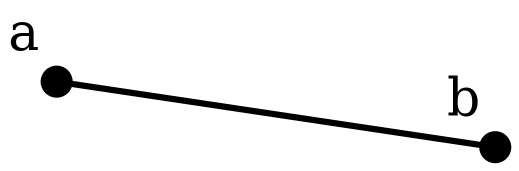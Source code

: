 graph {
	layout = neato	a[shape="point", width=0.2, fontsize=25 xlabel="a"] 
	b[shape="point", width=0.2, fontsize=25 xlabel="b"] 
	a--b [penwidth=3, len=2.9562584173364583]
}